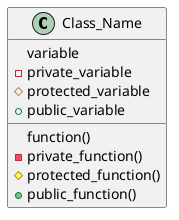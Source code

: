 @startuml
'https://plantuml.com/class-diagram

@startuml

class Class_Name {
 variable
 - private_variable
 # protected_variable
 + public_variable
 function()
 - private_function()
 # protected_function()
 + public_function()
}

@enduml